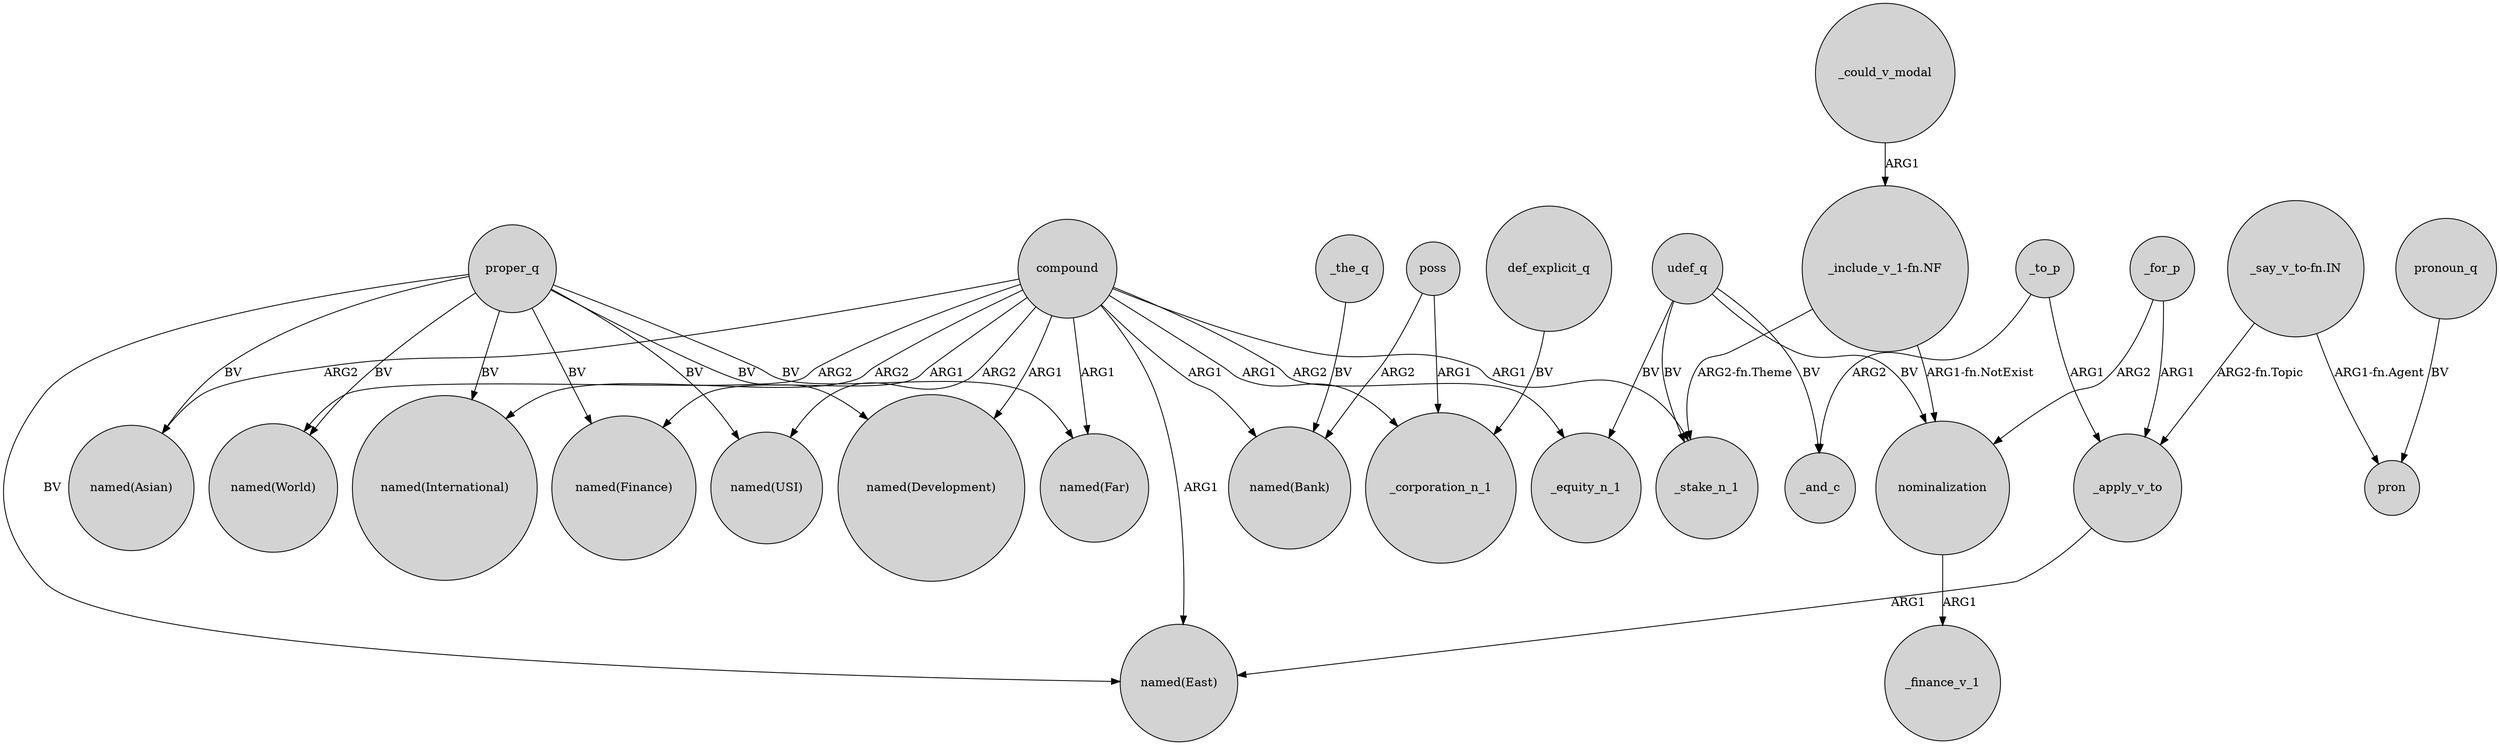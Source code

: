digraph {
	node [shape=circle style=filled]
	_to_p -> _apply_v_to [label=ARG1]
	compound -> "named(Far)" [label=ARG1]
	proper_q -> "named(USI)" [label=BV]
	proper_q -> "named(Development)" [label=BV]
	_the_q -> "named(Bank)" [label=BV]
	_apply_v_to -> "named(East)" [label=ARG1]
	_for_p -> nominalization [label=ARG2]
	_for_p -> _apply_v_to [label=ARG1]
	poss -> _corporation_n_1 [label=ARG1]
	nominalization -> _finance_v_1 [label=ARG1]
	_to_p -> _and_c [label=ARG2]
	compound -> _equity_n_1 [label=ARG2]
	"_include_v_1-fn.NF" -> nominalization [label="ARG1-fn.NotExist"]
	"_include_v_1-fn.NF" -> _stake_n_1 [label="ARG2-fn.Theme"]
	"_say_v_to-fn.IN" -> _apply_v_to [label="ARG2-fn.Topic"]
	pronoun_q -> pron [label=BV]
	compound -> "named(Finance)" [label=ARG1]
	def_explicit_q -> _corporation_n_1 [label=BV]
	compound -> _corporation_n_1 [label=ARG1]
	poss -> "named(Bank)" [label=ARG2]
	compound -> "named(World)" [label=ARG2]
	udef_q -> _equity_n_1 [label=BV]
	proper_q -> "named(World)" [label=BV]
	proper_q -> "named(Finance)" [label=BV]
	compound -> "named(East)" [label=ARG1]
	compound -> "named(International)" [label=ARG2]
	udef_q -> nominalization [label=BV]
	compound -> _stake_n_1 [label=ARG1]
	"_say_v_to-fn.IN" -> pron [label="ARG1-fn.Agent"]
	proper_q -> "named(Far)" [label=BV]
	compound -> "named(Bank)" [label=ARG1]
	compound -> "named(USI)" [label=ARG2]
	udef_q -> _stake_n_1 [label=BV]
	compound -> "named(Development)" [label=ARG1]
	compound -> "named(Asian)" [label=ARG2]
	udef_q -> _and_c [label=BV]
	proper_q -> "named(Asian)" [label=BV]
	proper_q -> "named(East)" [label=BV]
	_could_v_modal -> "_include_v_1-fn.NF" [label=ARG1]
	proper_q -> "named(International)" [label=BV]
}
